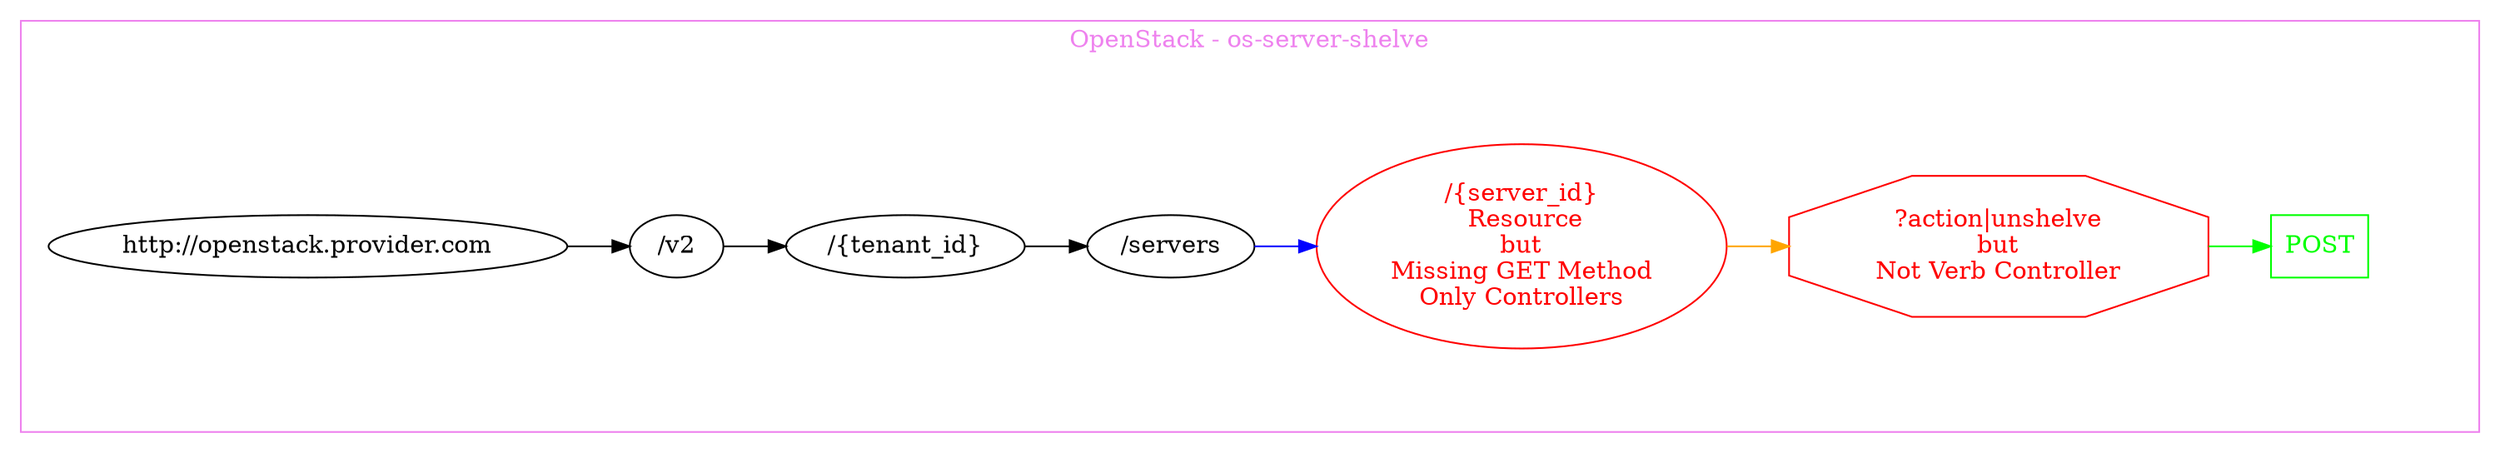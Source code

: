 digraph Cloud_Computing_REST_API {
rankdir="LR";
subgraph cluster_0 {
label="OpenStack - os-server-shelve"
color=violet
fontcolor=violet
subgraph cluster_1 {
label=""
color=white
fontcolor=white
node1 [label="http://openstack.provider.com", shape="ellipse", color="black", fontcolor="black"]
node1 -> node2 [color="black", fontcolor="black"]
subgraph cluster_2 {
label=""
color=white
fontcolor=white
node2 [label="/v2", shape="ellipse", color="black", fontcolor="black"]
node2 -> node3 [color="black", fontcolor="black"]
subgraph cluster_3 {
label=""
color=white
fontcolor=white
node3 [label="/{tenant_id}", shape="ellipse", color="black", fontcolor="black"]
node3 -> node4 [color="black", fontcolor="black"]
subgraph cluster_4 {
label=""
color=white
fontcolor=white
node4 [label="/servers", shape="ellipse", color="black", fontcolor="black"]
node4 -> node5 [color="blue", fontcolor="blue"]
subgraph cluster_5 {
label=""
color=white
fontcolor=white
node5 [label="/{server_id}\n Resource\nbut\nMissing GET Method\nOnly Controllers", shape="ellipse", color="red", fontcolor="red"]
node5 -> node6 [color="orange", fontcolor="orange"]
subgraph cluster_6 {
label=""
color=white
fontcolor=white
node6 [label="?action|unshelve\nbut\nNot Verb Controller", shape="octagon", color="red", fontcolor="red"]
node6 -> node7 [color="green", fontcolor="green"]
subgraph cluster_7 {
label=""
color=white
fontcolor=white
node7 [label="POST", shape="box", color="green", fontcolor="green"]
}
}
}
}
}
}
}
}
}
